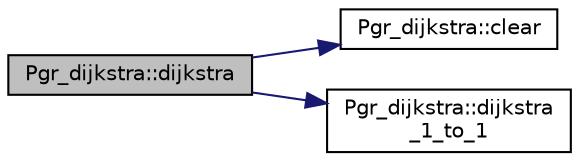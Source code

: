 digraph "Pgr_dijkstra::dijkstra"
{
  edge [fontname="Helvetica",fontsize="10",labelfontname="Helvetica",labelfontsize="10"];
  node [fontname="Helvetica",fontsize="10",shape=record];
  rankdir="LR";
  Node1 [label="Pgr_dijkstra::dijkstra",height=0.2,width=0.4,color="black", fillcolor="grey75", style="filled", fontcolor="black"];
  Node1 -> Node2 [color="midnightblue",fontsize="10",style="solid",fontname="Helvetica"];
  Node2 [label="Pgr_dijkstra::clear",height=0.2,width=0.4,color="black", fillcolor="white", style="filled",URL="$classPgr__dijkstra.html#a2f5d0a4536457dd08f4d541ea5e5ffca"];
  Node1 -> Node3 [color="midnightblue",fontsize="10",style="solid",fontname="Helvetica"];
  Node3 [label="Pgr_dijkstra::dijkstra\l_1_to_1",height=0.2,width=0.4,color="black", fillcolor="white", style="filled",URL="$classPgr__dijkstra.html#a860b044fb02c4985b9f463acf3071a9c",tooltip="Call to Dijkstra 1 source to 1 target. "];
}
